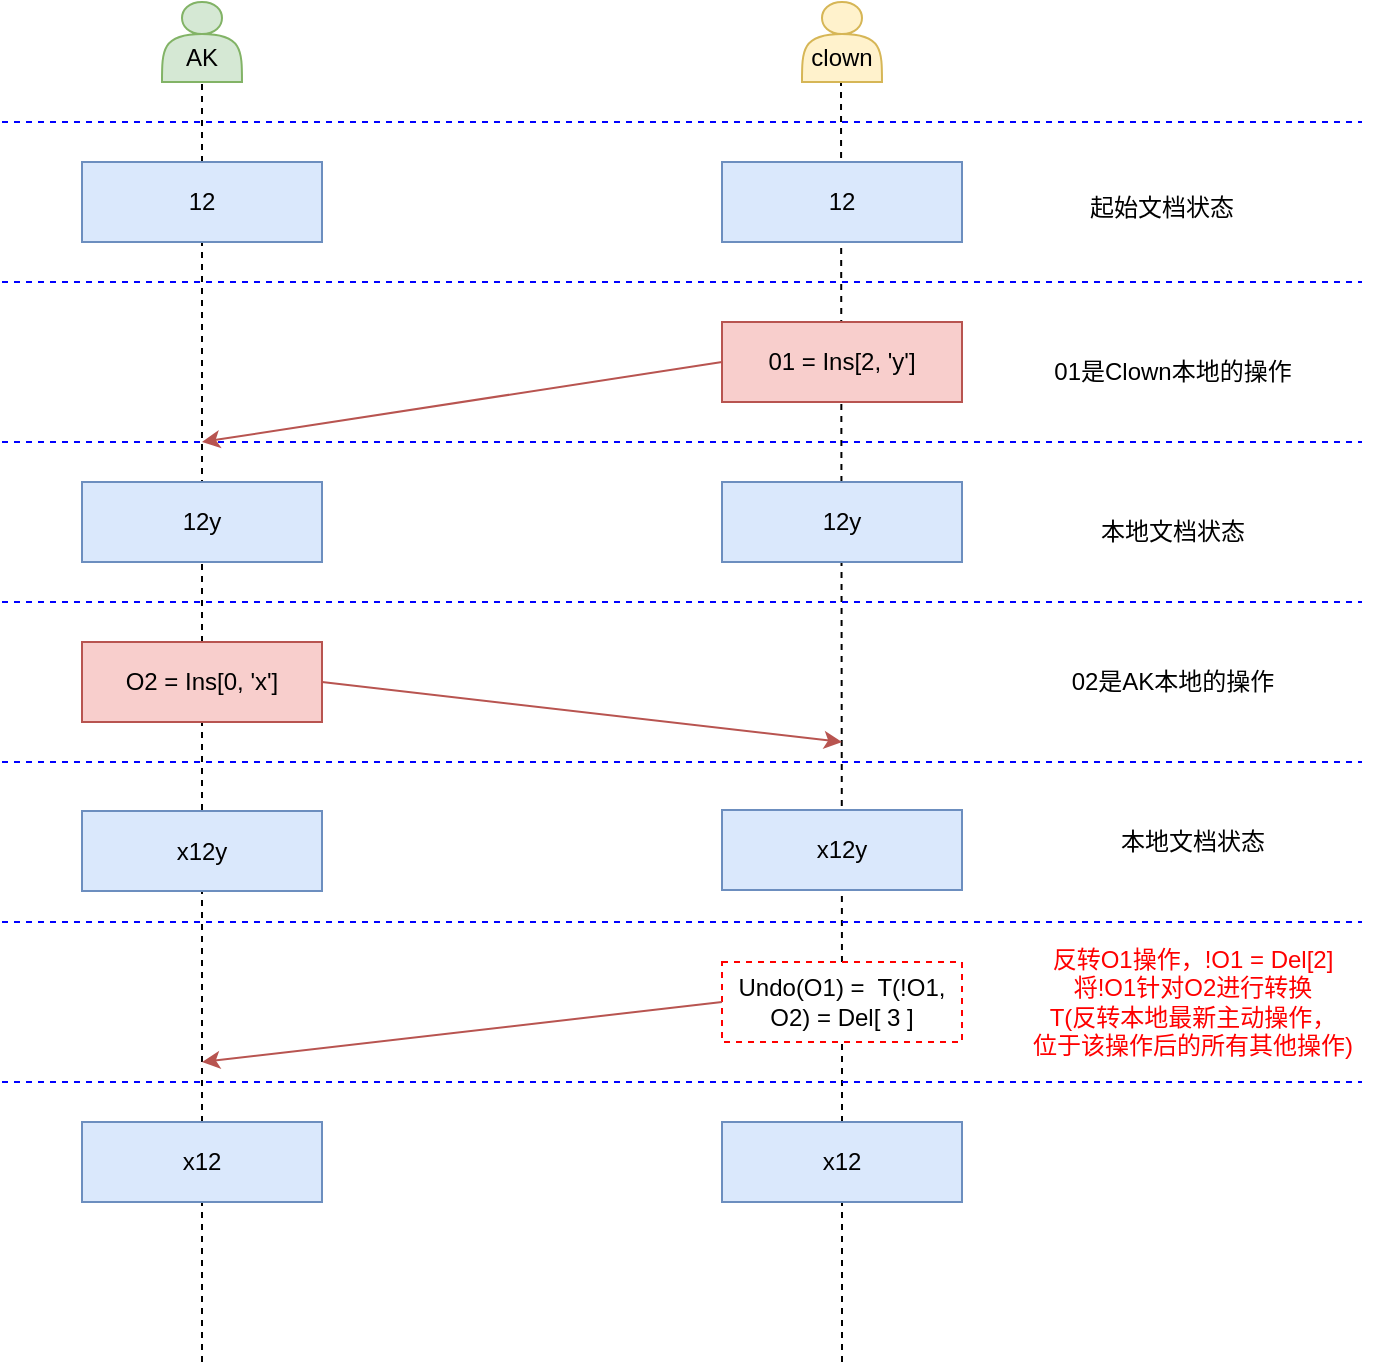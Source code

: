<mxfile>
    <diagram name="第 1 页" id="E_M3c3dEPE1-523_0gV0">
        <mxGraphModel dx="1179" dy="672" grid="1" gridSize="10" guides="1" tooltips="1" connect="1" arrows="1" fold="1" page="1" pageScale="1" pageWidth="827" pageHeight="1169" math="0" shadow="0">
            <root>
                <mxCell id="0"/>
                <mxCell id="1" parent="0"/>
                <mxCell id="12" value="" style="endArrow=none;html=1;entryX=0.5;entryY=1;entryDx=0;entryDy=0;dashed=1;" parent="1" edge="1" source="42">
                    <mxGeometry width="50" height="50" relative="1" as="geometry">
                        <mxPoint x="500" y="840" as="sourcePoint"/>
                        <mxPoint x="499.5" y="200" as="targetPoint"/>
                    </mxGeometry>
                </mxCell>
                <mxCell id="11" value="" style="endArrow=none;html=1;entryX=0.5;entryY=1;entryDx=0;entryDy=0;dashed=1;" parent="1" target="2" edge="1">
                    <mxGeometry width="50" height="50" relative="1" as="geometry">
                        <mxPoint x="180" y="840" as="sourcePoint"/>
                        <mxPoint x="440" y="370" as="targetPoint"/>
                    </mxGeometry>
                </mxCell>
                <mxCell id="2" value="&lt;div&gt;&lt;br&gt;&lt;/div&gt;AK" style="shape=actor;whiteSpace=wrap;html=1;fillColor=#d5e8d4;strokeColor=#82b366;" parent="1" vertex="1">
                    <mxGeometry x="160" y="160" width="40" height="40" as="geometry"/>
                </mxCell>
                <mxCell id="3" value="&lt;div&gt;&lt;br&gt;&lt;/div&gt;&lt;div&gt;clown&lt;/div&gt;" style="shape=actor;whiteSpace=wrap;html=1;fillColor=#fff2cc;strokeColor=#d6b656;" parent="1" vertex="1">
                    <mxGeometry x="480" y="160" width="40" height="40" as="geometry"/>
                </mxCell>
                <mxCell id="4" value="12" style="rounded=0;whiteSpace=wrap;html=1;fillColor=#dae8fc;strokeColor=#6c8ebf;" parent="1" vertex="1">
                    <mxGeometry x="120" y="240" width="120" height="40" as="geometry"/>
                </mxCell>
                <mxCell id="5" value="12" style="rounded=0;whiteSpace=wrap;html=1;fillColor=#dae8fc;strokeColor=#6c8ebf;" parent="1" vertex="1">
                    <mxGeometry x="440" y="240" width="120" height="40" as="geometry"/>
                </mxCell>
                <mxCell id="7" value="01 = Ins[2, &#39;y&#39;]" style="rounded=0;whiteSpace=wrap;html=1;fillColor=#f8cecc;strokeColor=#b85450;" parent="1" vertex="1">
                    <mxGeometry x="440" y="320" width="120" height="40" as="geometry"/>
                </mxCell>
                <mxCell id="8" value="&lt;span style=&quot;color: rgb(0, 0, 0);&quot;&gt;12y&lt;/span&gt;" style="rounded=0;whiteSpace=wrap;html=1;fillColor=#dae8fc;strokeColor=#6c8ebf;" parent="1" vertex="1">
                    <mxGeometry x="120" y="400" width="120" height="40" as="geometry"/>
                </mxCell>
                <mxCell id="9" value="&lt;span style=&quot;color: rgb(0, 0, 0);&quot;&gt;12y&lt;/span&gt;" style="rounded=0;whiteSpace=wrap;html=1;fillColor=#dae8fc;strokeColor=#6c8ebf;" parent="1" vertex="1">
                    <mxGeometry x="440" y="400" width="120" height="40" as="geometry"/>
                </mxCell>
                <mxCell id="13" value="" style="endArrow=none;html=1;strokeColor=#0000FF;dashed=1;" parent="1" edge="1">
                    <mxGeometry width="50" height="50" relative="1" as="geometry">
                        <mxPoint x="80" y="220" as="sourcePoint"/>
                        <mxPoint x="760" y="220" as="targetPoint"/>
                    </mxGeometry>
                </mxCell>
                <mxCell id="14" value="" style="endArrow=none;html=1;strokeColor=#0000FF;dashed=1;" parent="1" edge="1">
                    <mxGeometry width="50" height="50" relative="1" as="geometry">
                        <mxPoint x="80" y="300" as="sourcePoint"/>
                        <mxPoint x="760" y="300" as="targetPoint"/>
                    </mxGeometry>
                </mxCell>
                <mxCell id="15" value="起始文档状态" style="text;html=1;align=center;verticalAlign=middle;whiteSpace=wrap;rounded=0;" parent="1" vertex="1">
                    <mxGeometry x="600" y="245" width="120" height="35" as="geometry"/>
                </mxCell>
                <mxCell id="16" value="" style="endArrow=none;html=1;strokeColor=#0000FF;dashed=1;" parent="1" edge="1">
                    <mxGeometry width="50" height="50" relative="1" as="geometry">
                        <mxPoint x="80" y="380" as="sourcePoint"/>
                        <mxPoint x="760" y="380" as="targetPoint"/>
                    </mxGeometry>
                </mxCell>
                <mxCell id="17" value="01是Clown本地的操作" style="text;html=1;align=center;verticalAlign=middle;resizable=0;points=[];autosize=1;strokeColor=none;fillColor=none;" parent="1" vertex="1">
                    <mxGeometry x="595" y="330" width="140" height="30" as="geometry"/>
                </mxCell>
                <mxCell id="19" value="本地文档状态" style="text;html=1;align=center;verticalAlign=middle;resizable=0;points=[];autosize=1;strokeColor=none;fillColor=none;" parent="1" vertex="1">
                    <mxGeometry x="615" y="410" width="100" height="30" as="geometry"/>
                </mxCell>
                <mxCell id="31" value="" style="endArrow=classic;html=1;exitX=0;exitY=0.5;exitDx=0;exitDy=0;fillColor=#f8cecc;strokeColor=#b85450;" edge="1" parent="1" source="7">
                    <mxGeometry width="50" height="50" relative="1" as="geometry">
                        <mxPoint x="390" y="320" as="sourcePoint"/>
                        <mxPoint x="180" y="380" as="targetPoint"/>
                    </mxGeometry>
                </mxCell>
                <mxCell id="32" value="" style="endArrow=none;html=1;strokeColor=#0000FF;dashed=1;" edge="1" parent="1">
                    <mxGeometry width="50" height="50" relative="1" as="geometry">
                        <mxPoint x="80" y="460" as="sourcePoint"/>
                        <mxPoint x="760" y="460" as="targetPoint"/>
                    </mxGeometry>
                </mxCell>
                <mxCell id="34" value="O2 = Ins[0, &#39;x&#39;]" style="rounded=0;whiteSpace=wrap;html=1;fillColor=#f8cecc;strokeColor=#b85450;" vertex="1" parent="1">
                    <mxGeometry x="120" y="480" width="120" height="40" as="geometry"/>
                </mxCell>
                <mxCell id="35" value="" style="endArrow=none;html=1;strokeColor=#0000FF;dashed=1;" edge="1" parent="1">
                    <mxGeometry width="50" height="50" relative="1" as="geometry">
                        <mxPoint x="80" y="540" as="sourcePoint"/>
                        <mxPoint x="760" y="540" as="targetPoint"/>
                    </mxGeometry>
                </mxCell>
                <mxCell id="36" value="02是AK本地的操作" style="text;html=1;align=center;verticalAlign=middle;resizable=0;points=[];autosize=1;strokeColor=none;fillColor=none;" vertex="1" parent="1">
                    <mxGeometry x="605" y="485" width="120" height="30" as="geometry"/>
                </mxCell>
                <mxCell id="37" value="" style="endArrow=classic;html=1;exitX=1;exitY=0.5;exitDx=0;exitDy=0;fillColor=#f8cecc;strokeColor=#b85450;" edge="1" parent="1" source="34">
                    <mxGeometry width="50" height="50" relative="1" as="geometry">
                        <mxPoint x="400" y="510" as="sourcePoint"/>
                        <mxPoint x="500" y="530" as="targetPoint"/>
                    </mxGeometry>
                </mxCell>
                <mxCell id="38" value="&lt;span style=&quot;color: rgb(0, 0, 0);&quot;&gt;x12y&lt;/span&gt;" style="rounded=0;whiteSpace=wrap;html=1;fillColor=#dae8fc;strokeColor=#6c8ebf;" vertex="1" parent="1">
                    <mxGeometry x="120" y="564.5" width="120" height="40" as="geometry"/>
                </mxCell>
                <mxCell id="39" value="&lt;span style=&quot;color: rgb(0, 0, 0);&quot;&gt;x12y&lt;/span&gt;" style="rounded=0;whiteSpace=wrap;html=1;fillColor=#dae8fc;strokeColor=#6c8ebf;" vertex="1" parent="1">
                    <mxGeometry x="440" y="564" width="120" height="40" as="geometry"/>
                </mxCell>
                <mxCell id="40" value="" style="endArrow=none;html=1;strokeColor=#0000FF;dashed=1;" edge="1" parent="1">
                    <mxGeometry width="50" height="50" relative="1" as="geometry">
                        <mxPoint x="80" y="620" as="sourcePoint"/>
                        <mxPoint x="760" y="620" as="targetPoint"/>
                    </mxGeometry>
                </mxCell>
                <mxCell id="41" value="本地文档状态" style="text;html=1;align=center;verticalAlign=middle;resizable=0;points=[];autosize=1;strokeColor=none;fillColor=none;" vertex="1" parent="1">
                    <mxGeometry x="625" y="564.5" width="100" height="30" as="geometry"/>
                </mxCell>
                <mxCell id="43" value="" style="endArrow=none;html=1;entryX=0.5;entryY=1;entryDx=0;entryDy=0;dashed=1;" edge="1" parent="1" target="42">
                    <mxGeometry width="50" height="50" relative="1" as="geometry">
                        <mxPoint x="500" y="840" as="sourcePoint"/>
                        <mxPoint x="499.5" y="200" as="targetPoint"/>
                    </mxGeometry>
                </mxCell>
                <mxCell id="42" value="Undo(O1) =&amp;nbsp; T(!O1, O2) = Del[ 3 ]" style="rounded=0;whiteSpace=wrap;html=1;dashed=1;strokeColor=#FF0000;" vertex="1" parent="1">
                    <mxGeometry x="440" y="640" width="120" height="40" as="geometry"/>
                </mxCell>
                <mxCell id="44" value="" style="endArrow=none;html=1;strokeColor=#0000FF;dashed=1;" edge="1" parent="1">
                    <mxGeometry width="50" height="50" relative="1" as="geometry">
                        <mxPoint x="80" y="700" as="sourcePoint"/>
                        <mxPoint x="760" y="700" as="targetPoint"/>
                    </mxGeometry>
                </mxCell>
                <mxCell id="45" value="&lt;span style=&quot;color: rgb(0, 0, 0);&quot;&gt;x12&lt;/span&gt;" style="rounded=0;whiteSpace=wrap;html=1;fillColor=#dae8fc;strokeColor=#6c8ebf;" vertex="1" parent="1">
                    <mxGeometry x="120" y="720" width="120" height="40" as="geometry"/>
                </mxCell>
                <mxCell id="46" value="&lt;span style=&quot;color: rgb(0, 0, 0);&quot;&gt;x12&lt;/span&gt;" style="rounded=0;whiteSpace=wrap;html=1;fillColor=#dae8fc;strokeColor=#6c8ebf;" vertex="1" parent="1">
                    <mxGeometry x="440" y="720" width="120" height="40" as="geometry"/>
                </mxCell>
                <mxCell id="47" value="&lt;font style=&quot;color: rgb(255, 0, 0);&quot;&gt;反转O1操作，!O1 = Del[2]&lt;/font&gt;&lt;div&gt;&lt;font style=&quot;color: rgb(255, 0, 0);&quot;&gt;将!O1针对O2进行转换&lt;/font&gt;&lt;/div&gt;&lt;div&gt;&lt;font style=&quot;color: rgb(255, 0, 0);&quot;&gt;T(反转本地最新主动操作，&lt;/font&gt;&lt;/div&gt;&lt;div&gt;&lt;font style=&quot;color: rgb(255, 0, 0);&quot;&gt;位于该操作后的所有其他操作)&lt;/font&gt;&lt;/div&gt;" style="text;html=1;align=center;verticalAlign=middle;resizable=0;points=[];autosize=1;strokeColor=none;fillColor=none;fontColor=#FF0000;" vertex="1" parent="1">
                    <mxGeometry x="585" y="625" width="180" height="70" as="geometry"/>
                </mxCell>
                <mxCell id="48" value="" style="endArrow=classic;html=1;exitX=0;exitY=0.5;exitDx=0;exitDy=0;fillColor=#f8cecc;strokeColor=#b85450;" edge="1" parent="1" source="42">
                    <mxGeometry width="50" height="50" relative="1" as="geometry">
                        <mxPoint x="400" y="640" as="sourcePoint"/>
                        <mxPoint x="180" y="690" as="targetPoint"/>
                    </mxGeometry>
                </mxCell>
            </root>
        </mxGraphModel>
    </diagram>
</mxfile>